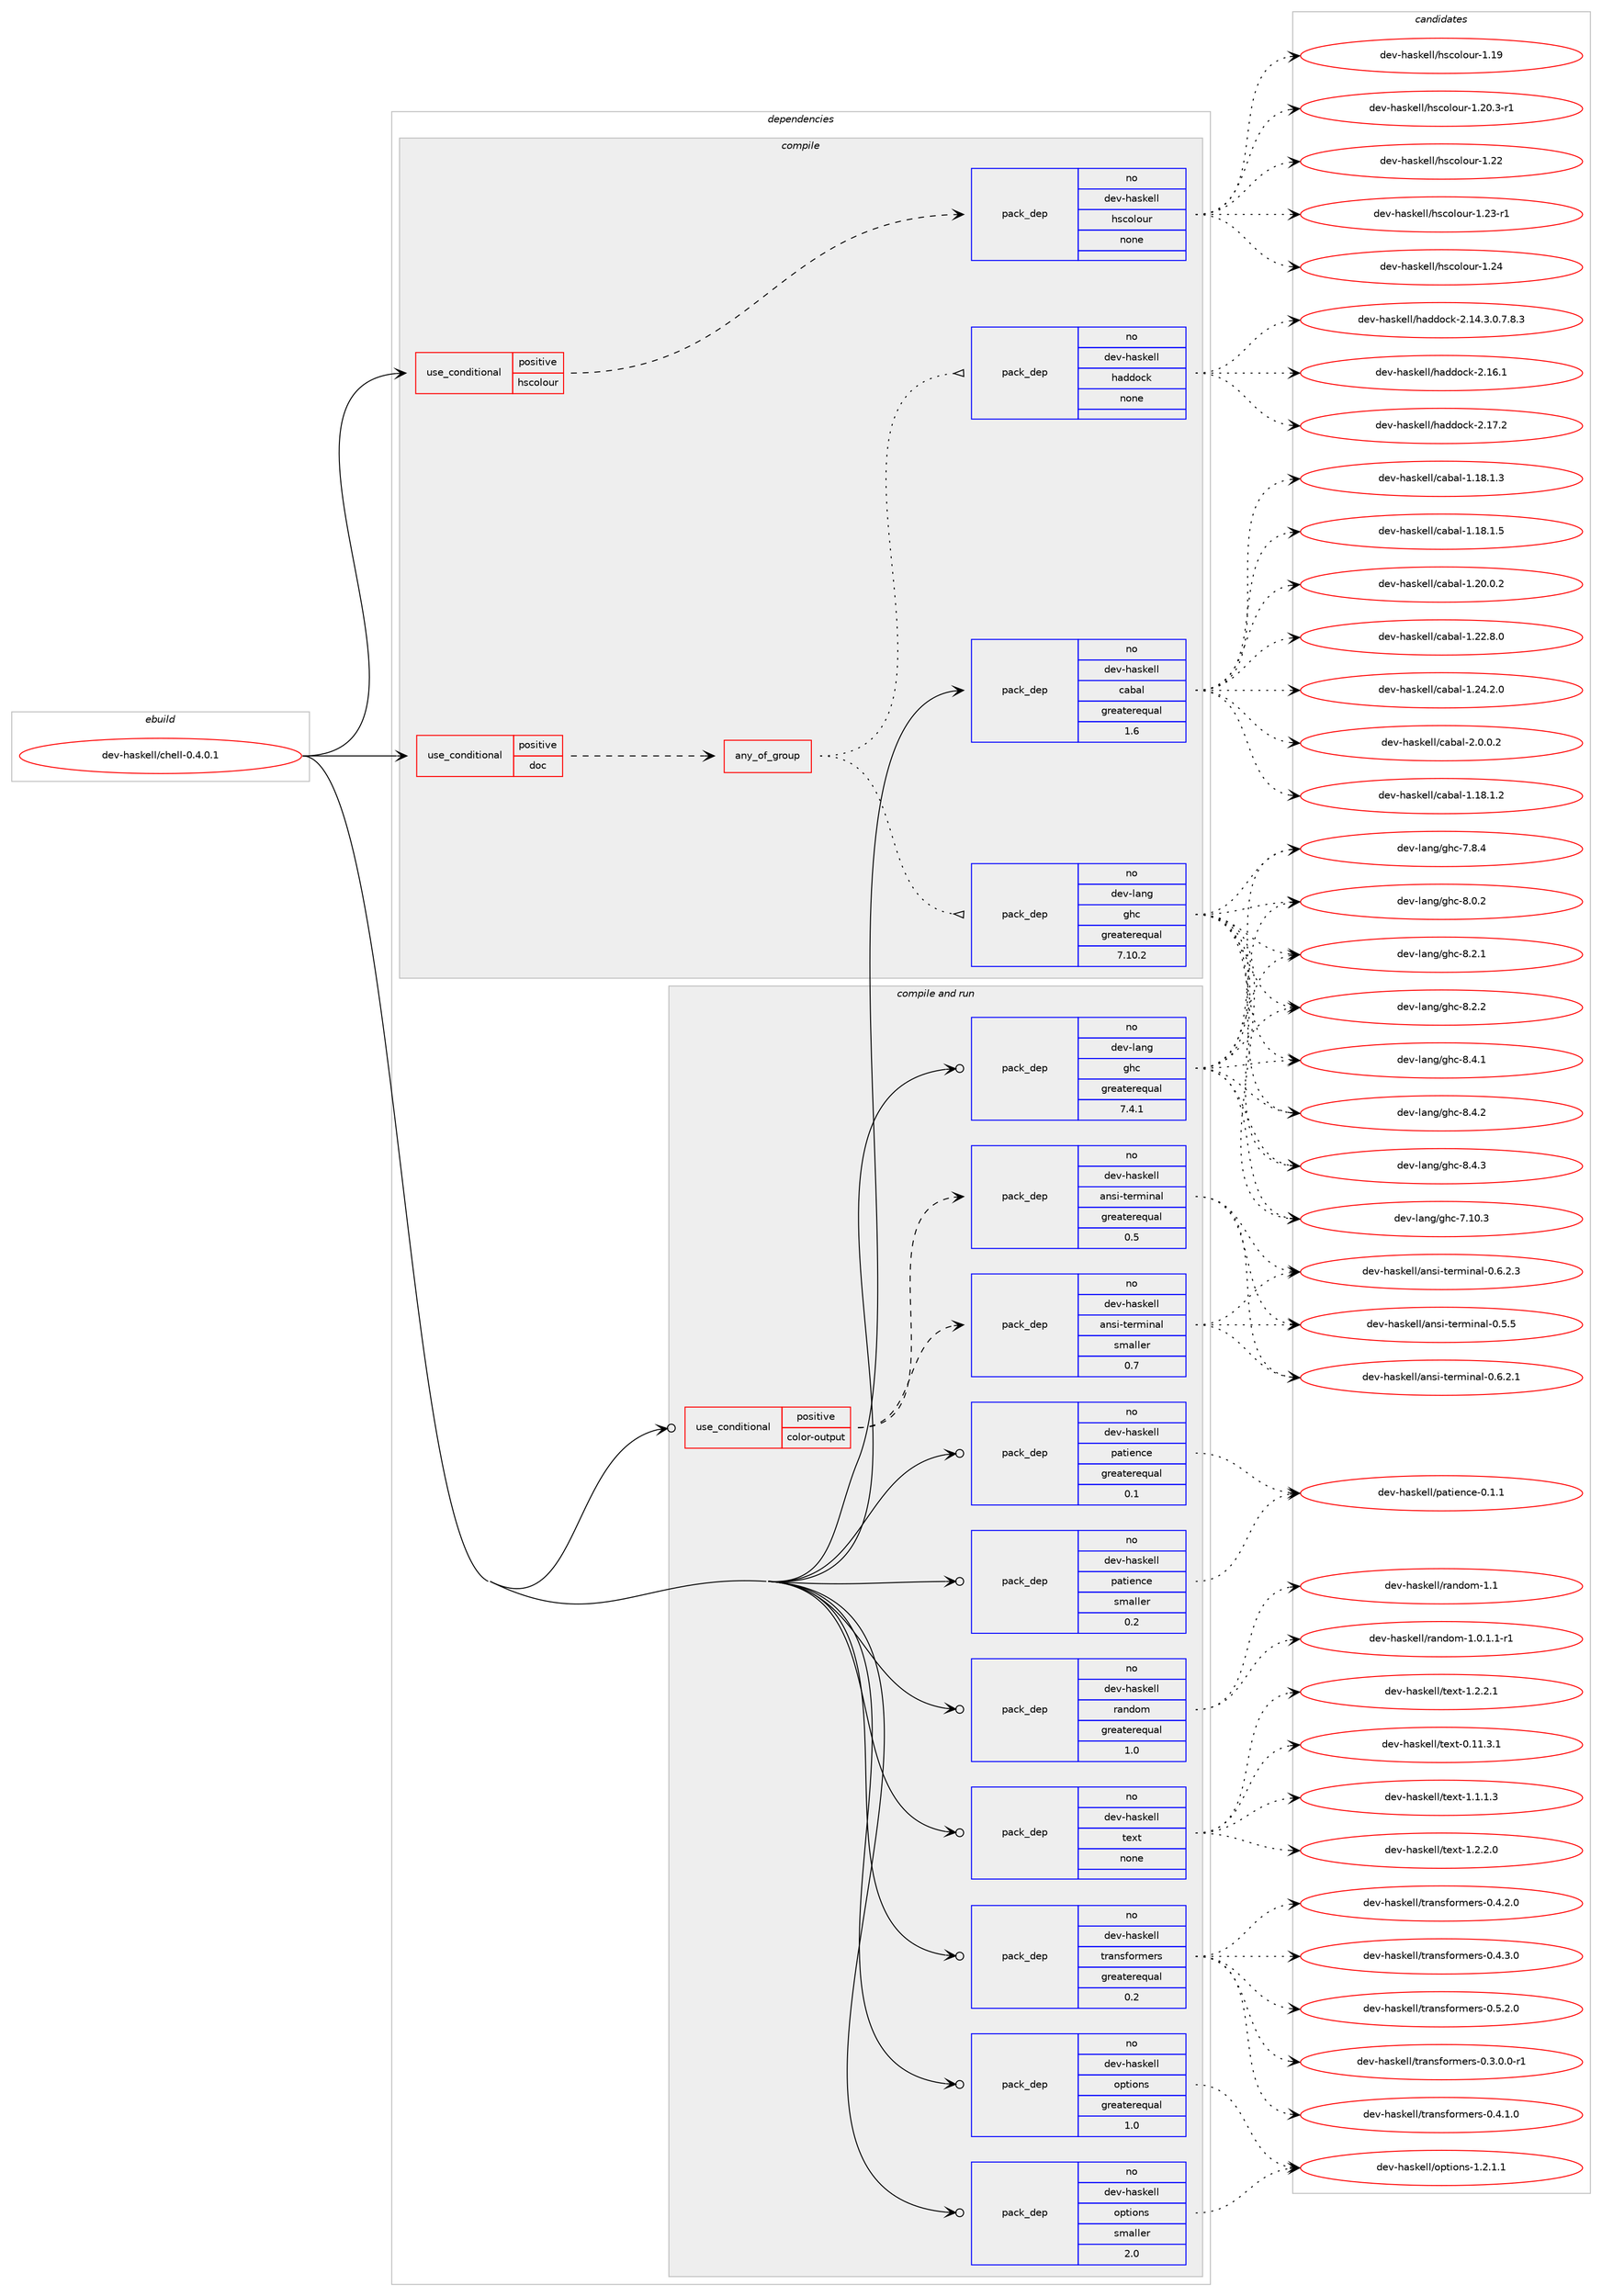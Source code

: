 digraph prolog {

# *************
# Graph options
# *************

newrank=true;
concentrate=true;
compound=true;
graph [rankdir=LR,fontname=Helvetica,fontsize=10,ranksep=1.5];#, ranksep=2.5, nodesep=0.2];
edge  [arrowhead=vee];
node  [fontname=Helvetica,fontsize=10];

# **********
# The ebuild
# **********

subgraph cluster_leftcol {
color=gray;
rank=same;
label=<<i>ebuild</i>>;
id [label="dev-haskell/chell-0.4.0.1", color=red, width=4, href="../dev-haskell/chell-0.4.0.1.svg"];
}

# ****************
# The dependencies
# ****************

subgraph cluster_midcol {
color=gray;
label=<<i>dependencies</i>>;
subgraph cluster_compile {
fillcolor="#eeeeee";
style=filled;
label=<<i>compile</i>>;
subgraph cond358931 {
dependency1328443 [label=<<TABLE BORDER="0" CELLBORDER="1" CELLSPACING="0" CELLPADDING="4"><TR><TD ROWSPAN="3" CELLPADDING="10">use_conditional</TD></TR><TR><TD>positive</TD></TR><TR><TD>doc</TD></TR></TABLE>>, shape=none, color=red];
subgraph any20644 {
dependency1328444 [label=<<TABLE BORDER="0" CELLBORDER="1" CELLSPACING="0" CELLPADDING="4"><TR><TD CELLPADDING="10">any_of_group</TD></TR></TABLE>>, shape=none, color=red];subgraph pack948316 {
dependency1328445 [label=<<TABLE BORDER="0" CELLBORDER="1" CELLSPACING="0" CELLPADDING="4" WIDTH="220"><TR><TD ROWSPAN="6" CELLPADDING="30">pack_dep</TD></TR><TR><TD WIDTH="110">no</TD></TR><TR><TD>dev-haskell</TD></TR><TR><TD>haddock</TD></TR><TR><TD>none</TD></TR><TR><TD></TD></TR></TABLE>>, shape=none, color=blue];
}
dependency1328444:e -> dependency1328445:w [weight=20,style="dotted",arrowhead="oinv"];
subgraph pack948317 {
dependency1328446 [label=<<TABLE BORDER="0" CELLBORDER="1" CELLSPACING="0" CELLPADDING="4" WIDTH="220"><TR><TD ROWSPAN="6" CELLPADDING="30">pack_dep</TD></TR><TR><TD WIDTH="110">no</TD></TR><TR><TD>dev-lang</TD></TR><TR><TD>ghc</TD></TR><TR><TD>greaterequal</TD></TR><TR><TD>7.10.2</TD></TR></TABLE>>, shape=none, color=blue];
}
dependency1328444:e -> dependency1328446:w [weight=20,style="dotted",arrowhead="oinv"];
}
dependency1328443:e -> dependency1328444:w [weight=20,style="dashed",arrowhead="vee"];
}
id:e -> dependency1328443:w [weight=20,style="solid",arrowhead="vee"];
subgraph cond358932 {
dependency1328447 [label=<<TABLE BORDER="0" CELLBORDER="1" CELLSPACING="0" CELLPADDING="4"><TR><TD ROWSPAN="3" CELLPADDING="10">use_conditional</TD></TR><TR><TD>positive</TD></TR><TR><TD>hscolour</TD></TR></TABLE>>, shape=none, color=red];
subgraph pack948318 {
dependency1328448 [label=<<TABLE BORDER="0" CELLBORDER="1" CELLSPACING="0" CELLPADDING="4" WIDTH="220"><TR><TD ROWSPAN="6" CELLPADDING="30">pack_dep</TD></TR><TR><TD WIDTH="110">no</TD></TR><TR><TD>dev-haskell</TD></TR><TR><TD>hscolour</TD></TR><TR><TD>none</TD></TR><TR><TD></TD></TR></TABLE>>, shape=none, color=blue];
}
dependency1328447:e -> dependency1328448:w [weight=20,style="dashed",arrowhead="vee"];
}
id:e -> dependency1328447:w [weight=20,style="solid",arrowhead="vee"];
subgraph pack948319 {
dependency1328449 [label=<<TABLE BORDER="0" CELLBORDER="1" CELLSPACING="0" CELLPADDING="4" WIDTH="220"><TR><TD ROWSPAN="6" CELLPADDING="30">pack_dep</TD></TR><TR><TD WIDTH="110">no</TD></TR><TR><TD>dev-haskell</TD></TR><TR><TD>cabal</TD></TR><TR><TD>greaterequal</TD></TR><TR><TD>1.6</TD></TR></TABLE>>, shape=none, color=blue];
}
id:e -> dependency1328449:w [weight=20,style="solid",arrowhead="vee"];
}
subgraph cluster_compileandrun {
fillcolor="#eeeeee";
style=filled;
label=<<i>compile and run</i>>;
subgraph cond358933 {
dependency1328450 [label=<<TABLE BORDER="0" CELLBORDER="1" CELLSPACING="0" CELLPADDING="4"><TR><TD ROWSPAN="3" CELLPADDING="10">use_conditional</TD></TR><TR><TD>positive</TD></TR><TR><TD>color-output</TD></TR></TABLE>>, shape=none, color=red];
subgraph pack948320 {
dependency1328451 [label=<<TABLE BORDER="0" CELLBORDER="1" CELLSPACING="0" CELLPADDING="4" WIDTH="220"><TR><TD ROWSPAN="6" CELLPADDING="30">pack_dep</TD></TR><TR><TD WIDTH="110">no</TD></TR><TR><TD>dev-haskell</TD></TR><TR><TD>ansi-terminal</TD></TR><TR><TD>greaterequal</TD></TR><TR><TD>0.5</TD></TR></TABLE>>, shape=none, color=blue];
}
dependency1328450:e -> dependency1328451:w [weight=20,style="dashed",arrowhead="vee"];
subgraph pack948321 {
dependency1328452 [label=<<TABLE BORDER="0" CELLBORDER="1" CELLSPACING="0" CELLPADDING="4" WIDTH="220"><TR><TD ROWSPAN="6" CELLPADDING="30">pack_dep</TD></TR><TR><TD WIDTH="110">no</TD></TR><TR><TD>dev-haskell</TD></TR><TR><TD>ansi-terminal</TD></TR><TR><TD>smaller</TD></TR><TR><TD>0.7</TD></TR></TABLE>>, shape=none, color=blue];
}
dependency1328450:e -> dependency1328452:w [weight=20,style="dashed",arrowhead="vee"];
}
id:e -> dependency1328450:w [weight=20,style="solid",arrowhead="odotvee"];
subgraph pack948322 {
dependency1328453 [label=<<TABLE BORDER="0" CELLBORDER="1" CELLSPACING="0" CELLPADDING="4" WIDTH="220"><TR><TD ROWSPAN="6" CELLPADDING="30">pack_dep</TD></TR><TR><TD WIDTH="110">no</TD></TR><TR><TD>dev-haskell</TD></TR><TR><TD>options</TD></TR><TR><TD>greaterequal</TD></TR><TR><TD>1.0</TD></TR></TABLE>>, shape=none, color=blue];
}
id:e -> dependency1328453:w [weight=20,style="solid",arrowhead="odotvee"];
subgraph pack948323 {
dependency1328454 [label=<<TABLE BORDER="0" CELLBORDER="1" CELLSPACING="0" CELLPADDING="4" WIDTH="220"><TR><TD ROWSPAN="6" CELLPADDING="30">pack_dep</TD></TR><TR><TD WIDTH="110">no</TD></TR><TR><TD>dev-haskell</TD></TR><TR><TD>options</TD></TR><TR><TD>smaller</TD></TR><TR><TD>2.0</TD></TR></TABLE>>, shape=none, color=blue];
}
id:e -> dependency1328454:w [weight=20,style="solid",arrowhead="odotvee"];
subgraph pack948324 {
dependency1328455 [label=<<TABLE BORDER="0" CELLBORDER="1" CELLSPACING="0" CELLPADDING="4" WIDTH="220"><TR><TD ROWSPAN="6" CELLPADDING="30">pack_dep</TD></TR><TR><TD WIDTH="110">no</TD></TR><TR><TD>dev-haskell</TD></TR><TR><TD>patience</TD></TR><TR><TD>greaterequal</TD></TR><TR><TD>0.1</TD></TR></TABLE>>, shape=none, color=blue];
}
id:e -> dependency1328455:w [weight=20,style="solid",arrowhead="odotvee"];
subgraph pack948325 {
dependency1328456 [label=<<TABLE BORDER="0" CELLBORDER="1" CELLSPACING="0" CELLPADDING="4" WIDTH="220"><TR><TD ROWSPAN="6" CELLPADDING="30">pack_dep</TD></TR><TR><TD WIDTH="110">no</TD></TR><TR><TD>dev-haskell</TD></TR><TR><TD>patience</TD></TR><TR><TD>smaller</TD></TR><TR><TD>0.2</TD></TR></TABLE>>, shape=none, color=blue];
}
id:e -> dependency1328456:w [weight=20,style="solid",arrowhead="odotvee"];
subgraph pack948326 {
dependency1328457 [label=<<TABLE BORDER="0" CELLBORDER="1" CELLSPACING="0" CELLPADDING="4" WIDTH="220"><TR><TD ROWSPAN="6" CELLPADDING="30">pack_dep</TD></TR><TR><TD WIDTH="110">no</TD></TR><TR><TD>dev-haskell</TD></TR><TR><TD>random</TD></TR><TR><TD>greaterequal</TD></TR><TR><TD>1.0</TD></TR></TABLE>>, shape=none, color=blue];
}
id:e -> dependency1328457:w [weight=20,style="solid",arrowhead="odotvee"];
subgraph pack948327 {
dependency1328458 [label=<<TABLE BORDER="0" CELLBORDER="1" CELLSPACING="0" CELLPADDING="4" WIDTH="220"><TR><TD ROWSPAN="6" CELLPADDING="30">pack_dep</TD></TR><TR><TD WIDTH="110">no</TD></TR><TR><TD>dev-haskell</TD></TR><TR><TD>text</TD></TR><TR><TD>none</TD></TR><TR><TD></TD></TR></TABLE>>, shape=none, color=blue];
}
id:e -> dependency1328458:w [weight=20,style="solid",arrowhead="odotvee"];
subgraph pack948328 {
dependency1328459 [label=<<TABLE BORDER="0" CELLBORDER="1" CELLSPACING="0" CELLPADDING="4" WIDTH="220"><TR><TD ROWSPAN="6" CELLPADDING="30">pack_dep</TD></TR><TR><TD WIDTH="110">no</TD></TR><TR><TD>dev-haskell</TD></TR><TR><TD>transformers</TD></TR><TR><TD>greaterequal</TD></TR><TR><TD>0.2</TD></TR></TABLE>>, shape=none, color=blue];
}
id:e -> dependency1328459:w [weight=20,style="solid",arrowhead="odotvee"];
subgraph pack948329 {
dependency1328460 [label=<<TABLE BORDER="0" CELLBORDER="1" CELLSPACING="0" CELLPADDING="4" WIDTH="220"><TR><TD ROWSPAN="6" CELLPADDING="30">pack_dep</TD></TR><TR><TD WIDTH="110">no</TD></TR><TR><TD>dev-lang</TD></TR><TR><TD>ghc</TD></TR><TR><TD>greaterequal</TD></TR><TR><TD>7.4.1</TD></TR></TABLE>>, shape=none, color=blue];
}
id:e -> dependency1328460:w [weight=20,style="solid",arrowhead="odotvee"];
}
subgraph cluster_run {
fillcolor="#eeeeee";
style=filled;
label=<<i>run</i>>;
}
}

# **************
# The candidates
# **************

subgraph cluster_choices {
rank=same;
color=gray;
label=<<i>candidates</i>>;

subgraph choice948316 {
color=black;
nodesep=1;
choice1001011184510497115107101108108471049710010011199107455046495246514648465546564651 [label="dev-haskell/haddock-2.14.3.0.7.8.3", color=red, width=4,href="../dev-haskell/haddock-2.14.3.0.7.8.3.svg"];
choice100101118451049711510710110810847104971001001119910745504649544649 [label="dev-haskell/haddock-2.16.1", color=red, width=4,href="../dev-haskell/haddock-2.16.1.svg"];
choice100101118451049711510710110810847104971001001119910745504649554650 [label="dev-haskell/haddock-2.17.2", color=red, width=4,href="../dev-haskell/haddock-2.17.2.svg"];
dependency1328445:e -> choice1001011184510497115107101108108471049710010011199107455046495246514648465546564651:w [style=dotted,weight="100"];
dependency1328445:e -> choice100101118451049711510710110810847104971001001119910745504649544649:w [style=dotted,weight="100"];
dependency1328445:e -> choice100101118451049711510710110810847104971001001119910745504649554650:w [style=dotted,weight="100"];
}
subgraph choice948317 {
color=black;
nodesep=1;
choice1001011184510897110103471031049945554649484651 [label="dev-lang/ghc-7.10.3", color=red, width=4,href="../dev-lang/ghc-7.10.3.svg"];
choice10010111845108971101034710310499455546564652 [label="dev-lang/ghc-7.8.4", color=red, width=4,href="../dev-lang/ghc-7.8.4.svg"];
choice10010111845108971101034710310499455646484650 [label="dev-lang/ghc-8.0.2", color=red, width=4,href="../dev-lang/ghc-8.0.2.svg"];
choice10010111845108971101034710310499455646504649 [label="dev-lang/ghc-8.2.1", color=red, width=4,href="../dev-lang/ghc-8.2.1.svg"];
choice10010111845108971101034710310499455646504650 [label="dev-lang/ghc-8.2.2", color=red, width=4,href="../dev-lang/ghc-8.2.2.svg"];
choice10010111845108971101034710310499455646524649 [label="dev-lang/ghc-8.4.1", color=red, width=4,href="../dev-lang/ghc-8.4.1.svg"];
choice10010111845108971101034710310499455646524650 [label="dev-lang/ghc-8.4.2", color=red, width=4,href="../dev-lang/ghc-8.4.2.svg"];
choice10010111845108971101034710310499455646524651 [label="dev-lang/ghc-8.4.3", color=red, width=4,href="../dev-lang/ghc-8.4.3.svg"];
dependency1328446:e -> choice1001011184510897110103471031049945554649484651:w [style=dotted,weight="100"];
dependency1328446:e -> choice10010111845108971101034710310499455546564652:w [style=dotted,weight="100"];
dependency1328446:e -> choice10010111845108971101034710310499455646484650:w [style=dotted,weight="100"];
dependency1328446:e -> choice10010111845108971101034710310499455646504649:w [style=dotted,weight="100"];
dependency1328446:e -> choice10010111845108971101034710310499455646504650:w [style=dotted,weight="100"];
dependency1328446:e -> choice10010111845108971101034710310499455646524649:w [style=dotted,weight="100"];
dependency1328446:e -> choice10010111845108971101034710310499455646524650:w [style=dotted,weight="100"];
dependency1328446:e -> choice10010111845108971101034710310499455646524651:w [style=dotted,weight="100"];
}
subgraph choice948318 {
color=black;
nodesep=1;
choice100101118451049711510710110810847104115991111081111171144549464957 [label="dev-haskell/hscolour-1.19", color=red, width=4,href="../dev-haskell/hscolour-1.19.svg"];
choice10010111845104971151071011081084710411599111108111117114454946504846514511449 [label="dev-haskell/hscolour-1.20.3-r1", color=red, width=4,href="../dev-haskell/hscolour-1.20.3-r1.svg"];
choice100101118451049711510710110810847104115991111081111171144549465050 [label="dev-haskell/hscolour-1.22", color=red, width=4,href="../dev-haskell/hscolour-1.22.svg"];
choice1001011184510497115107101108108471041159911110811111711445494650514511449 [label="dev-haskell/hscolour-1.23-r1", color=red, width=4,href="../dev-haskell/hscolour-1.23-r1.svg"];
choice100101118451049711510710110810847104115991111081111171144549465052 [label="dev-haskell/hscolour-1.24", color=red, width=4,href="../dev-haskell/hscolour-1.24.svg"];
dependency1328448:e -> choice100101118451049711510710110810847104115991111081111171144549464957:w [style=dotted,weight="100"];
dependency1328448:e -> choice10010111845104971151071011081084710411599111108111117114454946504846514511449:w [style=dotted,weight="100"];
dependency1328448:e -> choice100101118451049711510710110810847104115991111081111171144549465050:w [style=dotted,weight="100"];
dependency1328448:e -> choice1001011184510497115107101108108471041159911110811111711445494650514511449:w [style=dotted,weight="100"];
dependency1328448:e -> choice100101118451049711510710110810847104115991111081111171144549465052:w [style=dotted,weight="100"];
}
subgraph choice948319 {
color=black;
nodesep=1;
choice10010111845104971151071011081084799979897108454946495646494650 [label="dev-haskell/cabal-1.18.1.2", color=red, width=4,href="../dev-haskell/cabal-1.18.1.2.svg"];
choice10010111845104971151071011081084799979897108454946495646494651 [label="dev-haskell/cabal-1.18.1.3", color=red, width=4,href="../dev-haskell/cabal-1.18.1.3.svg"];
choice10010111845104971151071011081084799979897108454946495646494653 [label="dev-haskell/cabal-1.18.1.5", color=red, width=4,href="../dev-haskell/cabal-1.18.1.5.svg"];
choice10010111845104971151071011081084799979897108454946504846484650 [label="dev-haskell/cabal-1.20.0.2", color=red, width=4,href="../dev-haskell/cabal-1.20.0.2.svg"];
choice10010111845104971151071011081084799979897108454946505046564648 [label="dev-haskell/cabal-1.22.8.0", color=red, width=4,href="../dev-haskell/cabal-1.22.8.0.svg"];
choice10010111845104971151071011081084799979897108454946505246504648 [label="dev-haskell/cabal-1.24.2.0", color=red, width=4,href="../dev-haskell/cabal-1.24.2.0.svg"];
choice100101118451049711510710110810847999798971084550464846484650 [label="dev-haskell/cabal-2.0.0.2", color=red, width=4,href="../dev-haskell/cabal-2.0.0.2.svg"];
dependency1328449:e -> choice10010111845104971151071011081084799979897108454946495646494650:w [style=dotted,weight="100"];
dependency1328449:e -> choice10010111845104971151071011081084799979897108454946495646494651:w [style=dotted,weight="100"];
dependency1328449:e -> choice10010111845104971151071011081084799979897108454946495646494653:w [style=dotted,weight="100"];
dependency1328449:e -> choice10010111845104971151071011081084799979897108454946504846484650:w [style=dotted,weight="100"];
dependency1328449:e -> choice10010111845104971151071011081084799979897108454946505046564648:w [style=dotted,weight="100"];
dependency1328449:e -> choice10010111845104971151071011081084799979897108454946505246504648:w [style=dotted,weight="100"];
dependency1328449:e -> choice100101118451049711510710110810847999798971084550464846484650:w [style=dotted,weight="100"];
}
subgraph choice948320 {
color=black;
nodesep=1;
choice100101118451049711510710110810847971101151054511610111410910511097108454846534653 [label="dev-haskell/ansi-terminal-0.5.5", color=red, width=4,href="../dev-haskell/ansi-terminal-0.5.5.svg"];
choice1001011184510497115107101108108479711011510545116101114109105110971084548465446504649 [label="dev-haskell/ansi-terminal-0.6.2.1", color=red, width=4,href="../dev-haskell/ansi-terminal-0.6.2.1.svg"];
choice1001011184510497115107101108108479711011510545116101114109105110971084548465446504651 [label="dev-haskell/ansi-terminal-0.6.2.3", color=red, width=4,href="../dev-haskell/ansi-terminal-0.6.2.3.svg"];
dependency1328451:e -> choice100101118451049711510710110810847971101151054511610111410910511097108454846534653:w [style=dotted,weight="100"];
dependency1328451:e -> choice1001011184510497115107101108108479711011510545116101114109105110971084548465446504649:w [style=dotted,weight="100"];
dependency1328451:e -> choice1001011184510497115107101108108479711011510545116101114109105110971084548465446504651:w [style=dotted,weight="100"];
}
subgraph choice948321 {
color=black;
nodesep=1;
choice100101118451049711510710110810847971101151054511610111410910511097108454846534653 [label="dev-haskell/ansi-terminal-0.5.5", color=red, width=4,href="../dev-haskell/ansi-terminal-0.5.5.svg"];
choice1001011184510497115107101108108479711011510545116101114109105110971084548465446504649 [label="dev-haskell/ansi-terminal-0.6.2.1", color=red, width=4,href="../dev-haskell/ansi-terminal-0.6.2.1.svg"];
choice1001011184510497115107101108108479711011510545116101114109105110971084548465446504651 [label="dev-haskell/ansi-terminal-0.6.2.3", color=red, width=4,href="../dev-haskell/ansi-terminal-0.6.2.3.svg"];
dependency1328452:e -> choice100101118451049711510710110810847971101151054511610111410910511097108454846534653:w [style=dotted,weight="100"];
dependency1328452:e -> choice1001011184510497115107101108108479711011510545116101114109105110971084548465446504649:w [style=dotted,weight="100"];
dependency1328452:e -> choice1001011184510497115107101108108479711011510545116101114109105110971084548465446504651:w [style=dotted,weight="100"];
}
subgraph choice948322 {
color=black;
nodesep=1;
choice1001011184510497115107101108108471111121161051111101154549465046494649 [label="dev-haskell/options-1.2.1.1", color=red, width=4,href="../dev-haskell/options-1.2.1.1.svg"];
dependency1328453:e -> choice1001011184510497115107101108108471111121161051111101154549465046494649:w [style=dotted,weight="100"];
}
subgraph choice948323 {
color=black;
nodesep=1;
choice1001011184510497115107101108108471111121161051111101154549465046494649 [label="dev-haskell/options-1.2.1.1", color=red, width=4,href="../dev-haskell/options-1.2.1.1.svg"];
dependency1328454:e -> choice1001011184510497115107101108108471111121161051111101154549465046494649:w [style=dotted,weight="100"];
}
subgraph choice948324 {
color=black;
nodesep=1;
choice1001011184510497115107101108108471129711610510111099101454846494649 [label="dev-haskell/patience-0.1.1", color=red, width=4,href="../dev-haskell/patience-0.1.1.svg"];
dependency1328455:e -> choice1001011184510497115107101108108471129711610510111099101454846494649:w [style=dotted,weight="100"];
}
subgraph choice948325 {
color=black;
nodesep=1;
choice1001011184510497115107101108108471129711610510111099101454846494649 [label="dev-haskell/patience-0.1.1", color=red, width=4,href="../dev-haskell/patience-0.1.1.svg"];
dependency1328456:e -> choice1001011184510497115107101108108471129711610510111099101454846494649:w [style=dotted,weight="100"];
}
subgraph choice948326 {
color=black;
nodesep=1;
choice1001011184510497115107101108108471149711010011110945494648464946494511449 [label="dev-haskell/random-1.0.1.1-r1", color=red, width=4,href="../dev-haskell/random-1.0.1.1-r1.svg"];
choice1001011184510497115107101108108471149711010011110945494649 [label="dev-haskell/random-1.1", color=red, width=4,href="../dev-haskell/random-1.1.svg"];
dependency1328457:e -> choice1001011184510497115107101108108471149711010011110945494648464946494511449:w [style=dotted,weight="100"];
dependency1328457:e -> choice1001011184510497115107101108108471149711010011110945494649:w [style=dotted,weight="100"];
}
subgraph choice948327 {
color=black;
nodesep=1;
choice100101118451049711510710110810847116101120116454846494946514649 [label="dev-haskell/text-0.11.3.1", color=red, width=4,href="../dev-haskell/text-0.11.3.1.svg"];
choice1001011184510497115107101108108471161011201164549464946494651 [label="dev-haskell/text-1.1.1.3", color=red, width=4,href="../dev-haskell/text-1.1.1.3.svg"];
choice1001011184510497115107101108108471161011201164549465046504648 [label="dev-haskell/text-1.2.2.0", color=red, width=4,href="../dev-haskell/text-1.2.2.0.svg"];
choice1001011184510497115107101108108471161011201164549465046504649 [label="dev-haskell/text-1.2.2.1", color=red, width=4,href="../dev-haskell/text-1.2.2.1.svg"];
dependency1328458:e -> choice100101118451049711510710110810847116101120116454846494946514649:w [style=dotted,weight="100"];
dependency1328458:e -> choice1001011184510497115107101108108471161011201164549464946494651:w [style=dotted,weight="100"];
dependency1328458:e -> choice1001011184510497115107101108108471161011201164549465046504648:w [style=dotted,weight="100"];
dependency1328458:e -> choice1001011184510497115107101108108471161011201164549465046504649:w [style=dotted,weight="100"];
}
subgraph choice948328 {
color=black;
nodesep=1;
choice1001011184510497115107101108108471161149711011510211111410910111411545484651464846484511449 [label="dev-haskell/transformers-0.3.0.0-r1", color=red, width=4,href="../dev-haskell/transformers-0.3.0.0-r1.svg"];
choice100101118451049711510710110810847116114971101151021111141091011141154548465246494648 [label="dev-haskell/transformers-0.4.1.0", color=red, width=4,href="../dev-haskell/transformers-0.4.1.0.svg"];
choice100101118451049711510710110810847116114971101151021111141091011141154548465246504648 [label="dev-haskell/transformers-0.4.2.0", color=red, width=4,href="../dev-haskell/transformers-0.4.2.0.svg"];
choice100101118451049711510710110810847116114971101151021111141091011141154548465246514648 [label="dev-haskell/transformers-0.4.3.0", color=red, width=4,href="../dev-haskell/transformers-0.4.3.0.svg"];
choice100101118451049711510710110810847116114971101151021111141091011141154548465346504648 [label="dev-haskell/transformers-0.5.2.0", color=red, width=4,href="../dev-haskell/transformers-0.5.2.0.svg"];
dependency1328459:e -> choice1001011184510497115107101108108471161149711011510211111410910111411545484651464846484511449:w [style=dotted,weight="100"];
dependency1328459:e -> choice100101118451049711510710110810847116114971101151021111141091011141154548465246494648:w [style=dotted,weight="100"];
dependency1328459:e -> choice100101118451049711510710110810847116114971101151021111141091011141154548465246504648:w [style=dotted,weight="100"];
dependency1328459:e -> choice100101118451049711510710110810847116114971101151021111141091011141154548465246514648:w [style=dotted,weight="100"];
dependency1328459:e -> choice100101118451049711510710110810847116114971101151021111141091011141154548465346504648:w [style=dotted,weight="100"];
}
subgraph choice948329 {
color=black;
nodesep=1;
choice1001011184510897110103471031049945554649484651 [label="dev-lang/ghc-7.10.3", color=red, width=4,href="../dev-lang/ghc-7.10.3.svg"];
choice10010111845108971101034710310499455546564652 [label="dev-lang/ghc-7.8.4", color=red, width=4,href="../dev-lang/ghc-7.8.4.svg"];
choice10010111845108971101034710310499455646484650 [label="dev-lang/ghc-8.0.2", color=red, width=4,href="../dev-lang/ghc-8.0.2.svg"];
choice10010111845108971101034710310499455646504649 [label="dev-lang/ghc-8.2.1", color=red, width=4,href="../dev-lang/ghc-8.2.1.svg"];
choice10010111845108971101034710310499455646504650 [label="dev-lang/ghc-8.2.2", color=red, width=4,href="../dev-lang/ghc-8.2.2.svg"];
choice10010111845108971101034710310499455646524649 [label="dev-lang/ghc-8.4.1", color=red, width=4,href="../dev-lang/ghc-8.4.1.svg"];
choice10010111845108971101034710310499455646524650 [label="dev-lang/ghc-8.4.2", color=red, width=4,href="../dev-lang/ghc-8.4.2.svg"];
choice10010111845108971101034710310499455646524651 [label="dev-lang/ghc-8.4.3", color=red, width=4,href="../dev-lang/ghc-8.4.3.svg"];
dependency1328460:e -> choice1001011184510897110103471031049945554649484651:w [style=dotted,weight="100"];
dependency1328460:e -> choice10010111845108971101034710310499455546564652:w [style=dotted,weight="100"];
dependency1328460:e -> choice10010111845108971101034710310499455646484650:w [style=dotted,weight="100"];
dependency1328460:e -> choice10010111845108971101034710310499455646504649:w [style=dotted,weight="100"];
dependency1328460:e -> choice10010111845108971101034710310499455646504650:w [style=dotted,weight="100"];
dependency1328460:e -> choice10010111845108971101034710310499455646524649:w [style=dotted,weight="100"];
dependency1328460:e -> choice10010111845108971101034710310499455646524650:w [style=dotted,weight="100"];
dependency1328460:e -> choice10010111845108971101034710310499455646524651:w [style=dotted,weight="100"];
}
}

}
